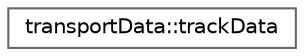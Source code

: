 digraph "Graphical Class Hierarchy"
{
 // LATEX_PDF_SIZE
  bgcolor="transparent";
  edge [fontname=Helvetica,fontsize=10,labelfontname=Helvetica,labelfontsize=10];
  node [fontname=Helvetica,fontsize=10,shape=box,height=0.2,width=0.4];
  rankdir="LR";
  Node0 [id="Node000000",label="transportData::trackData",height=0.2,width=0.4,color="grey40", fillcolor="white", style="filled",URL="$classFoam_1_1transportData_1_1trackData.html",tooltip=" "];
}
